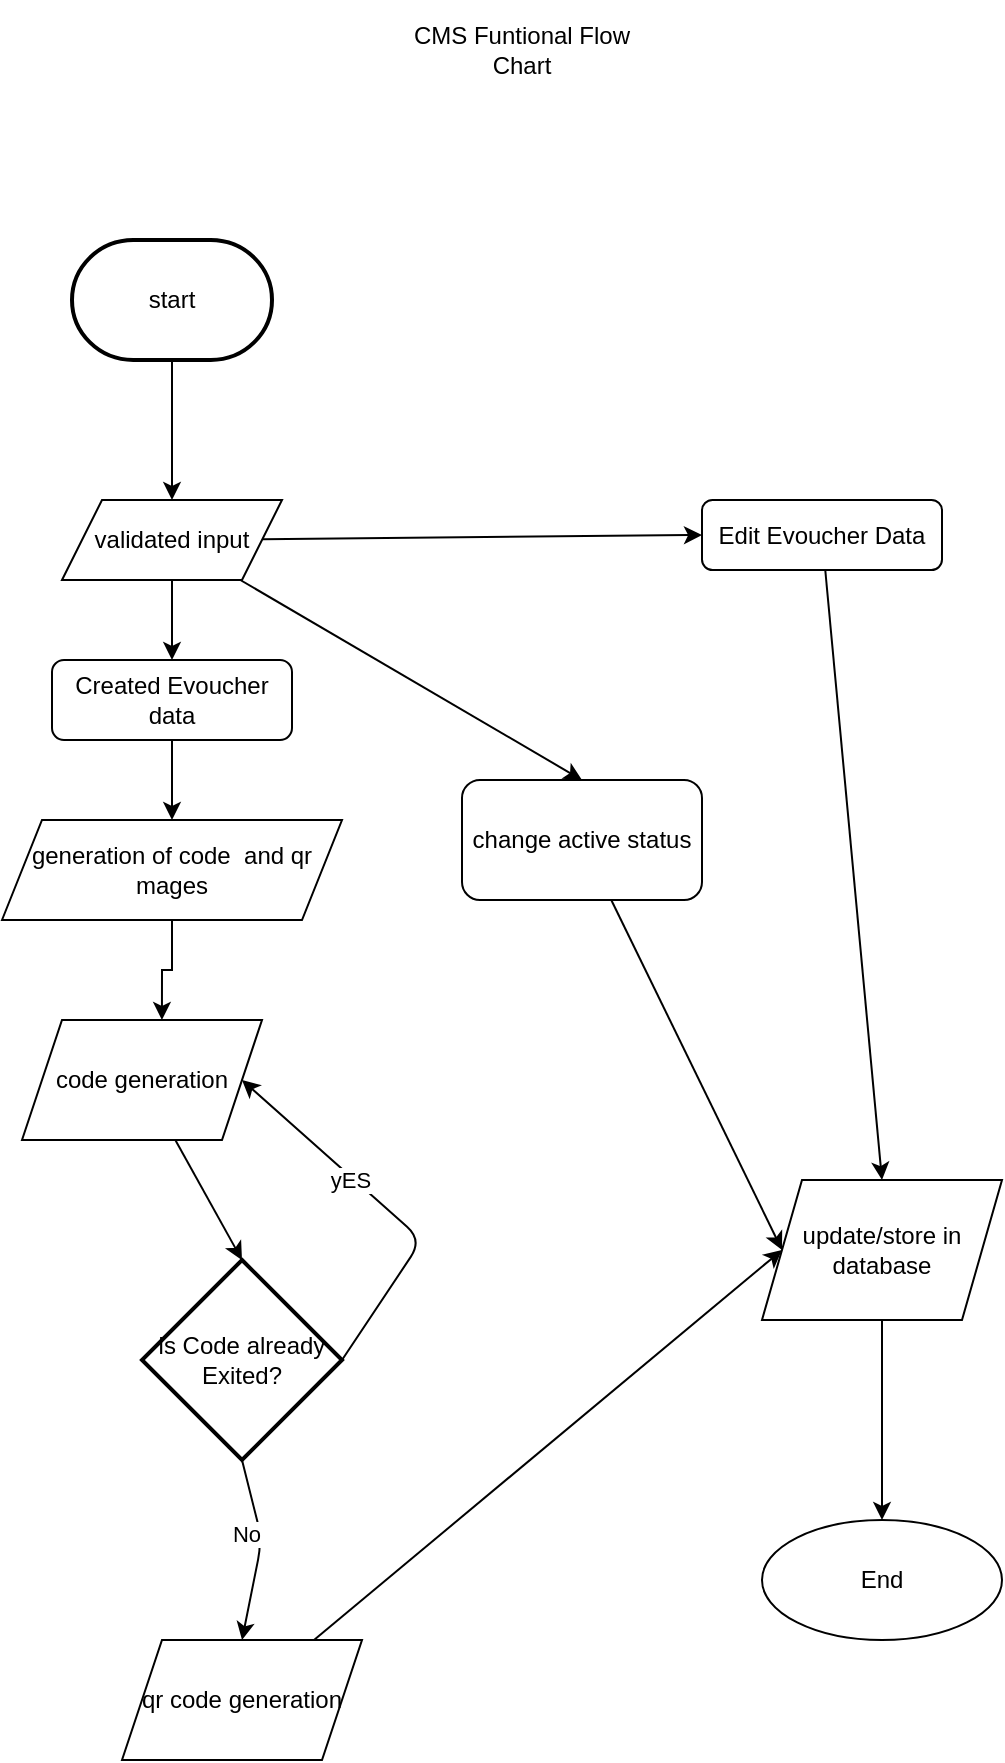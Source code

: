 <mxfile version="14.0.0" type="google"><diagram id="C5RBs43oDa-KdzZeNtuy" name="Page-1"><mxGraphModel dx="1281" dy="1915" grid="1" gridSize="10" guides="1" tooltips="1" connect="1" arrows="1" fold="1" page="1" pageScale="1" pageWidth="827" pageHeight="1169" math="0" shadow="0"><root><mxCell id="WIyWlLk6GJQsqaUBKTNV-0"/><mxCell id="WIyWlLk6GJQsqaUBKTNV-1" parent="WIyWlLk6GJQsqaUBKTNV-0"/><mxCell id="cvy_nY_HojAxPjTZfQR1-6" style="edgeStyle=orthogonalEdgeStyle;rounded=0;orthogonalLoop=1;jettySize=auto;html=1;entryX=0.5;entryY=0;entryDx=0;entryDy=0;" edge="1" parent="WIyWlLk6GJQsqaUBKTNV-1" source="WIyWlLk6GJQsqaUBKTNV-3" target="cvy_nY_HojAxPjTZfQR1-5"><mxGeometry relative="1" as="geometry"/></mxCell><mxCell id="WIyWlLk6GJQsqaUBKTNV-3" value="Created Evoucher data" style="rounded=1;whiteSpace=wrap;html=1;fontSize=12;glass=0;strokeWidth=1;shadow=0;" parent="WIyWlLk6GJQsqaUBKTNV-1" vertex="1"><mxGeometry x="195" y="130" width="120" height="40" as="geometry"/></mxCell><mxCell id="cvy_nY_HojAxPjTZfQR1-0" value="CMS Funtional Flow Chart&lt;br&gt;" style="text;html=1;strokeColor=none;fillColor=none;align=center;verticalAlign=middle;whiteSpace=wrap;rounded=0;" vertex="1" parent="WIyWlLk6GJQsqaUBKTNV-1"><mxGeometry x="360" y="-200" width="140" height="50" as="geometry"/></mxCell><mxCell id="cvy_nY_HojAxPjTZfQR1-2" style="edgeStyle=orthogonalEdgeStyle;rounded=0;orthogonalLoop=1;jettySize=auto;html=1;entryX=0.5;entryY=0;entryDx=0;entryDy=0;" edge="1" parent="WIyWlLk6GJQsqaUBKTNV-1" source="cvy_nY_HojAxPjTZfQR1-1" target="WIyWlLk6GJQsqaUBKTNV-3"><mxGeometry relative="1" as="geometry"/></mxCell><mxCell id="cvy_nY_HojAxPjTZfQR1-31" style="edgeStyle=none;rounded=1;orthogonalLoop=1;jettySize=auto;html=1;startArrow=none;startFill=0;entryX=0;entryY=0.5;entryDx=0;entryDy=0;" edge="1" parent="WIyWlLk6GJQsqaUBKTNV-1" source="cvy_nY_HojAxPjTZfQR1-1" target="cvy_nY_HojAxPjTZfQR1-32"><mxGeometry relative="1" as="geometry"><mxPoint x="350" y="65" as="targetPoint"/></mxGeometry></mxCell><mxCell id="cvy_nY_HojAxPjTZfQR1-41" style="edgeStyle=none;rounded=1;orthogonalLoop=1;jettySize=auto;html=1;entryX=0.5;entryY=0;entryDx=0;entryDy=0;startArrow=none;startFill=0;" edge="1" parent="WIyWlLk6GJQsqaUBKTNV-1" source="cvy_nY_HojAxPjTZfQR1-1" target="cvy_nY_HojAxPjTZfQR1-40"><mxGeometry relative="1" as="geometry"/></mxCell><mxCell id="cvy_nY_HojAxPjTZfQR1-1" value="validated input" style="shape=parallelogram;perimeter=parallelogramPerimeter;whiteSpace=wrap;html=1;fixedSize=1;" vertex="1" parent="WIyWlLk6GJQsqaUBKTNV-1"><mxGeometry x="200" y="50" width="110" height="40" as="geometry"/></mxCell><mxCell id="cvy_nY_HojAxPjTZfQR1-4" style="edgeStyle=orthogonalEdgeStyle;rounded=0;orthogonalLoop=1;jettySize=auto;html=1;entryX=0.5;entryY=0;entryDx=0;entryDy=0;" edge="1" parent="WIyWlLk6GJQsqaUBKTNV-1" source="cvy_nY_HojAxPjTZfQR1-3" target="cvy_nY_HojAxPjTZfQR1-1"><mxGeometry relative="1" as="geometry"/></mxCell><mxCell id="cvy_nY_HojAxPjTZfQR1-3" value="start" style="strokeWidth=2;html=1;shape=mxgraph.flowchart.terminator;whiteSpace=wrap;" vertex="1" parent="WIyWlLk6GJQsqaUBKTNV-1"><mxGeometry x="205" y="-80" width="100" height="60" as="geometry"/></mxCell><mxCell id="cvy_nY_HojAxPjTZfQR1-10" style="edgeStyle=orthogonalEdgeStyle;rounded=0;orthogonalLoop=1;jettySize=auto;html=1;entryX=0.583;entryY=0;entryDx=0;entryDy=0;entryPerimeter=0;" edge="1" parent="WIyWlLk6GJQsqaUBKTNV-1" source="cvy_nY_HojAxPjTZfQR1-5" target="cvy_nY_HojAxPjTZfQR1-8"><mxGeometry relative="1" as="geometry"/></mxCell><mxCell id="cvy_nY_HojAxPjTZfQR1-5" value="generation of code&amp;nbsp; and qr mages" style="shape=parallelogram;perimeter=parallelogramPerimeter;whiteSpace=wrap;html=1;fixedSize=1;" vertex="1" parent="WIyWlLk6GJQsqaUBKTNV-1"><mxGeometry x="170" y="210" width="170" height="50" as="geometry"/></mxCell><mxCell id="cvy_nY_HojAxPjTZfQR1-22" style="rounded=0;orthogonalLoop=1;jettySize=auto;html=1;startArrow=none;startFill=0;entryX=0.5;entryY=0;entryDx=0;entryDy=0;entryPerimeter=0;" edge="1" parent="WIyWlLk6GJQsqaUBKTNV-1" source="cvy_nY_HojAxPjTZfQR1-8" target="cvy_nY_HojAxPjTZfQR1-11"><mxGeometry relative="1" as="geometry"><mxPoint x="140" y="440" as="targetPoint"/></mxGeometry></mxCell><mxCell id="cvy_nY_HojAxPjTZfQR1-8" value="code generation&lt;br&gt;" style="shape=parallelogram;perimeter=parallelogramPerimeter;whiteSpace=wrap;html=1;fixedSize=1;" vertex="1" parent="WIyWlLk6GJQsqaUBKTNV-1"><mxGeometry x="180" y="310" width="120" height="60" as="geometry"/></mxCell><mxCell id="cvy_nY_HojAxPjTZfQR1-37" style="edgeStyle=none;rounded=1;orthogonalLoop=1;jettySize=auto;html=1;entryX=0;entryY=0.5;entryDx=0;entryDy=0;startArrow=none;startFill=0;" edge="1" parent="WIyWlLk6GJQsqaUBKTNV-1" source="cvy_nY_HojAxPjTZfQR1-9" target="cvy_nY_HojAxPjTZfQR1-35"><mxGeometry relative="1" as="geometry"/></mxCell><mxCell id="cvy_nY_HojAxPjTZfQR1-9" value="qr code generation" style="shape=parallelogram;perimeter=parallelogramPerimeter;whiteSpace=wrap;html=1;fixedSize=1;" vertex="1" parent="WIyWlLk6GJQsqaUBKTNV-1"><mxGeometry x="230" y="620" width="120" height="60" as="geometry"/></mxCell><mxCell id="cvy_nY_HojAxPjTZfQR1-25" style="edgeStyle=none;rounded=1;orthogonalLoop=1;jettySize=auto;html=1;startArrow=none;startFill=0;exitX=1;exitY=0.5;exitDx=0;exitDy=0;exitPerimeter=0;entryX=1;entryY=0.5;entryDx=0;entryDy=0;" edge="1" parent="WIyWlLk6GJQsqaUBKTNV-1" source="cvy_nY_HojAxPjTZfQR1-11" target="cvy_nY_HojAxPjTZfQR1-8"><mxGeometry relative="1" as="geometry"><mxPoint x="330" y="370" as="targetPoint"/><Array as="points"><mxPoint x="380" y="420"/></Array></mxGeometry></mxCell><mxCell id="cvy_nY_HojAxPjTZfQR1-26" value="yES" style="edgeLabel;html=1;align=center;verticalAlign=middle;resizable=0;points=[];" vertex="1" connectable="0" parent="cvy_nY_HojAxPjTZfQR1-25"><mxGeometry x="0.243" y="2" relative="1" as="geometry"><mxPoint as="offset"/></mxGeometry></mxCell><mxCell id="cvy_nY_HojAxPjTZfQR1-28" style="edgeStyle=none;rounded=1;orthogonalLoop=1;jettySize=auto;html=1;entryX=0.5;entryY=0;entryDx=0;entryDy=0;startArrow=none;startFill=0;exitX=0.5;exitY=1;exitDx=0;exitDy=0;exitPerimeter=0;" edge="1" parent="WIyWlLk6GJQsqaUBKTNV-1" source="cvy_nY_HojAxPjTZfQR1-11" target="cvy_nY_HojAxPjTZfQR1-9"><mxGeometry relative="1" as="geometry"><Array as="points"><mxPoint x="300" y="570"/></Array></mxGeometry></mxCell><mxCell id="cvy_nY_HojAxPjTZfQR1-30" value="No" style="edgeLabel;html=1;align=center;verticalAlign=middle;resizable=0;points=[];rotation=0;" vertex="1" connectable="0" parent="cvy_nY_HojAxPjTZfQR1-28"><mxGeometry x="-0.26" y="1" relative="1" as="geometry"><mxPoint x="-7.52" y="4.05" as="offset"/></mxGeometry></mxCell><mxCell id="cvy_nY_HojAxPjTZfQR1-11" value="is Code already Exited?&lt;br&gt;" style="strokeWidth=2;html=1;shape=mxgraph.flowchart.decision;whiteSpace=wrap;" vertex="1" parent="WIyWlLk6GJQsqaUBKTNV-1"><mxGeometry x="240" y="430" width="100" height="100" as="geometry"/></mxCell><mxCell id="cvy_nY_HojAxPjTZfQR1-39" style="edgeStyle=none;rounded=1;orthogonalLoop=1;jettySize=auto;html=1;entryX=0.5;entryY=0;entryDx=0;entryDy=0;startArrow=none;startFill=0;" edge="1" parent="WIyWlLk6GJQsqaUBKTNV-1" source="cvy_nY_HojAxPjTZfQR1-32" target="cvy_nY_HojAxPjTZfQR1-35"><mxGeometry relative="1" as="geometry"/></mxCell><mxCell id="cvy_nY_HojAxPjTZfQR1-32" value="Edit Evoucher Data&lt;br&gt;" style="rounded=1;whiteSpace=wrap;html=1;" vertex="1" parent="WIyWlLk6GJQsqaUBKTNV-1"><mxGeometry x="520" y="50" width="120" height="35" as="geometry"/></mxCell><mxCell id="cvy_nY_HojAxPjTZfQR1-45" style="edgeStyle=none;rounded=1;orthogonalLoop=1;jettySize=auto;html=1;entryX=0.5;entryY=0;entryDx=0;entryDy=0;startArrow=none;startFill=0;" edge="1" parent="WIyWlLk6GJQsqaUBKTNV-1" source="cvy_nY_HojAxPjTZfQR1-35" target="cvy_nY_HojAxPjTZfQR1-44"><mxGeometry relative="1" as="geometry"/></mxCell><mxCell id="cvy_nY_HojAxPjTZfQR1-35" value="update/store in database" style="shape=parallelogram;perimeter=parallelogramPerimeter;whiteSpace=wrap;html=1;fixedSize=1;" vertex="1" parent="WIyWlLk6GJQsqaUBKTNV-1"><mxGeometry x="550" y="390" width="120" height="70" as="geometry"/></mxCell><mxCell id="cvy_nY_HojAxPjTZfQR1-42" style="edgeStyle=none;rounded=1;orthogonalLoop=1;jettySize=auto;html=1;entryX=0;entryY=0.5;entryDx=0;entryDy=0;startArrow=none;startFill=0;" edge="1" parent="WIyWlLk6GJQsqaUBKTNV-1" source="cvy_nY_HojAxPjTZfQR1-40" target="cvy_nY_HojAxPjTZfQR1-35"><mxGeometry relative="1" as="geometry"/></mxCell><mxCell id="cvy_nY_HojAxPjTZfQR1-40" value="change active status" style="rounded=1;whiteSpace=wrap;html=1;" vertex="1" parent="WIyWlLk6GJQsqaUBKTNV-1"><mxGeometry x="400" y="190" width="120" height="60" as="geometry"/></mxCell><mxCell id="cvy_nY_HojAxPjTZfQR1-44" value="End" style="ellipse;whiteSpace=wrap;html=1;" vertex="1" parent="WIyWlLk6GJQsqaUBKTNV-1"><mxGeometry x="550" y="560" width="120" height="60" as="geometry"/></mxCell></root></mxGraphModel></diagram></mxfile>